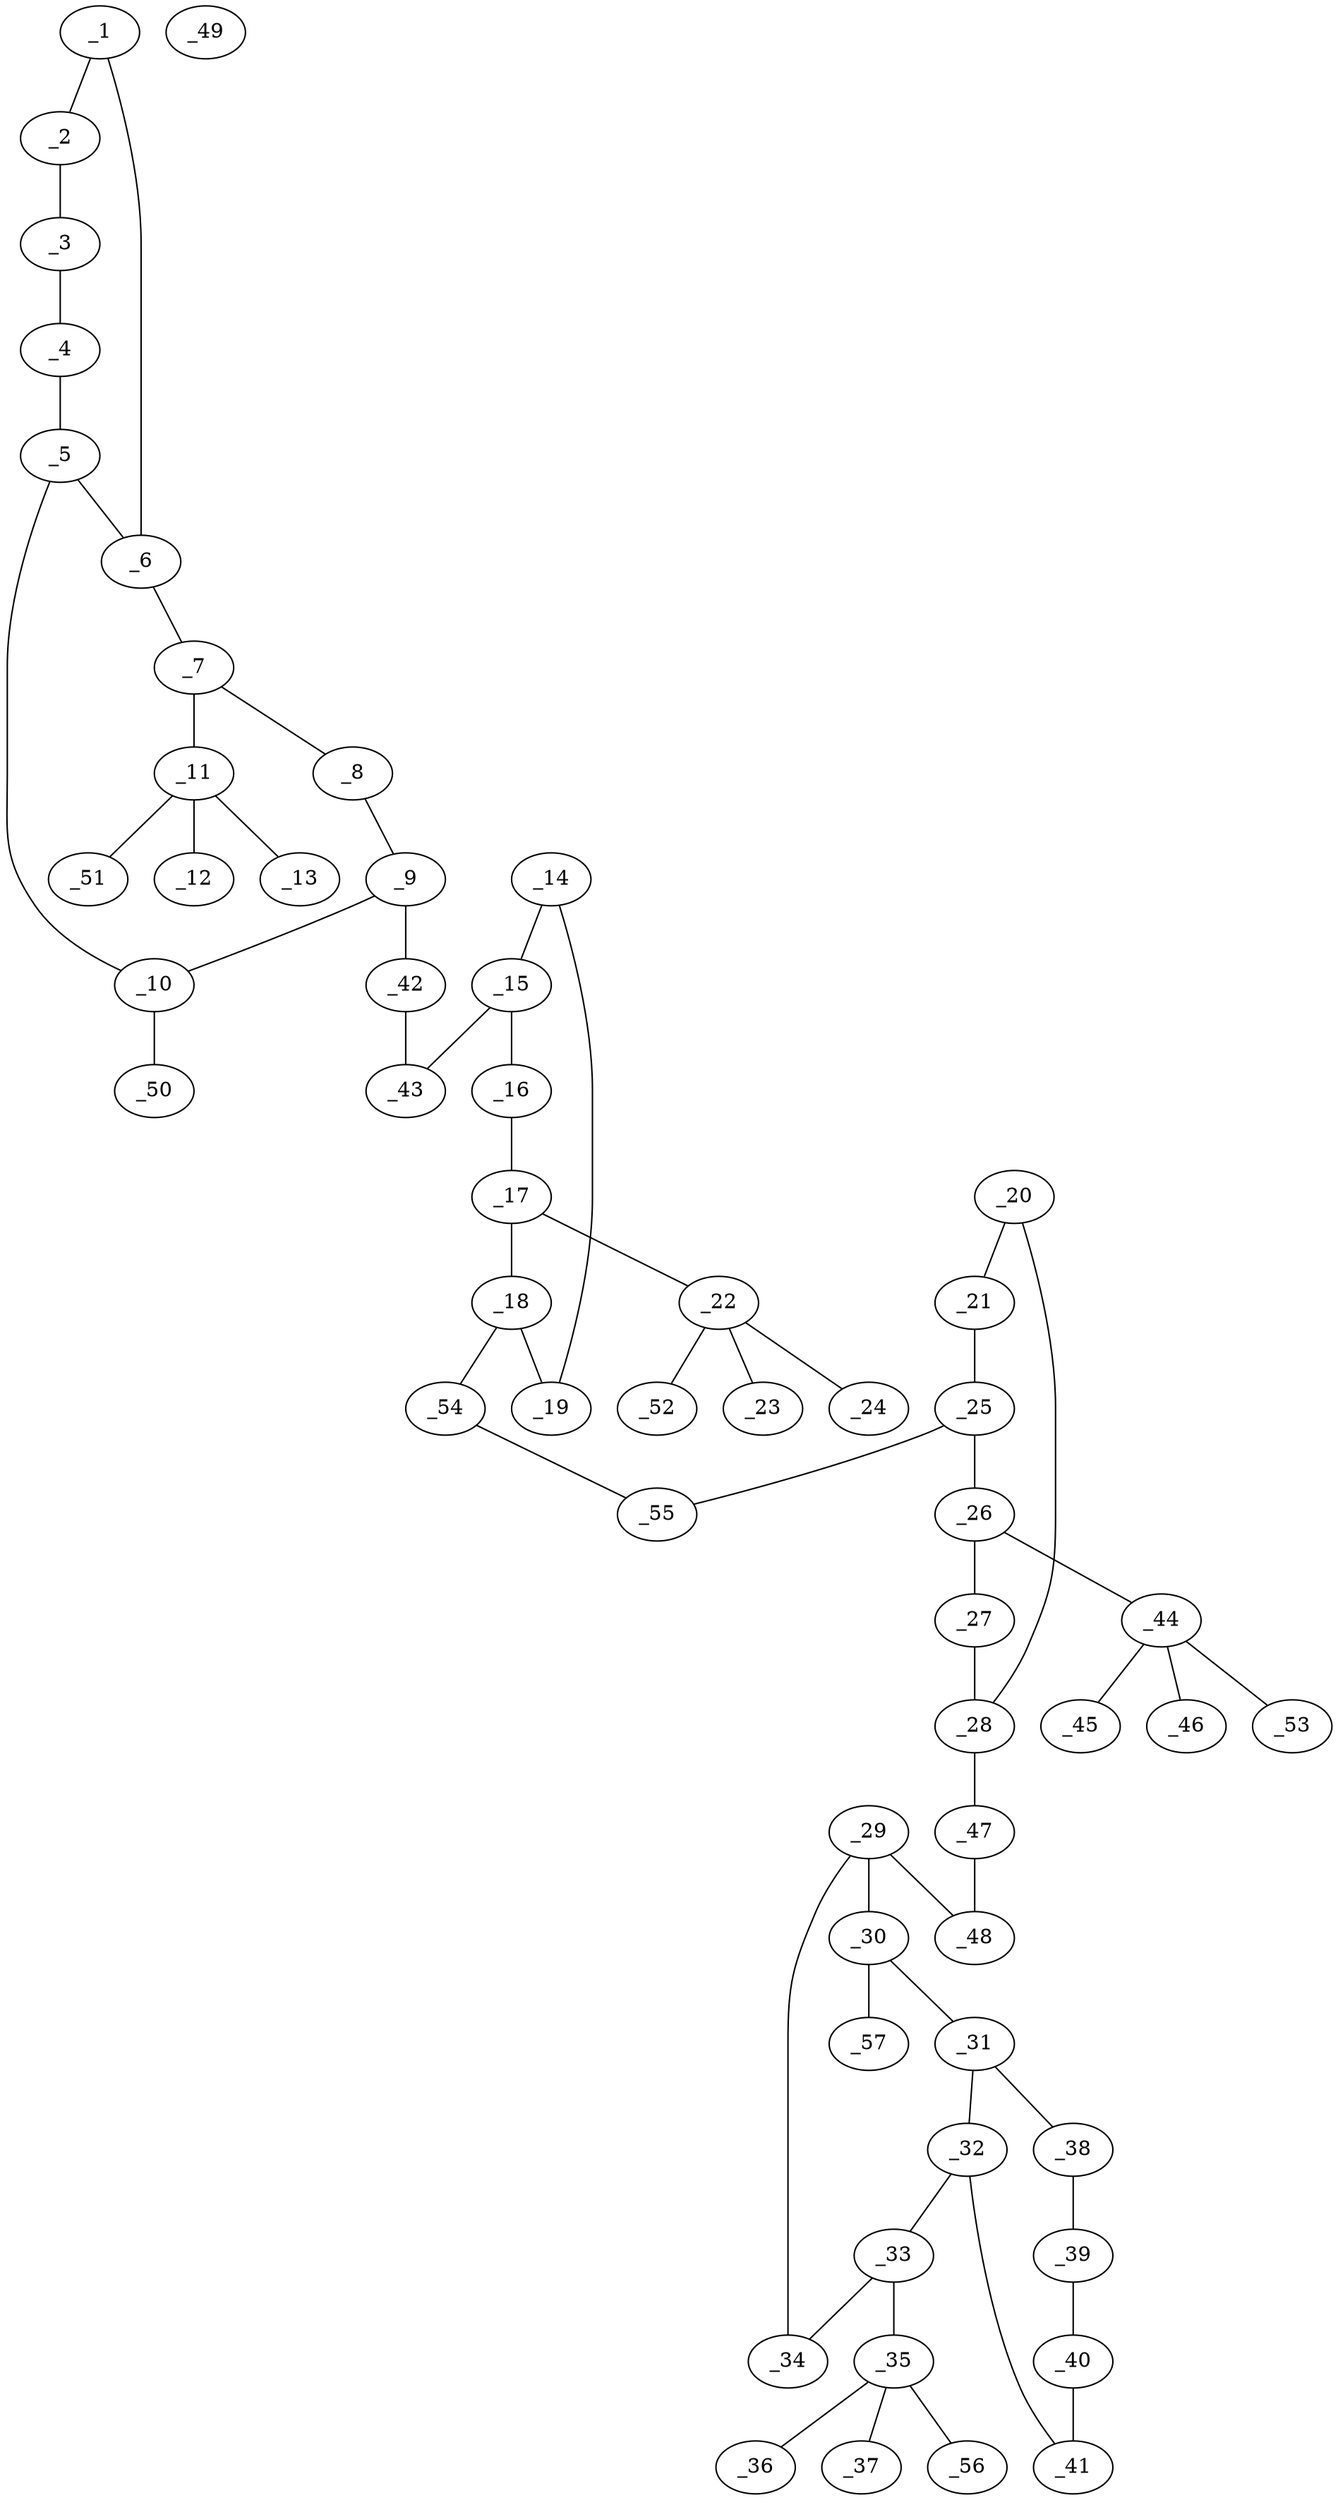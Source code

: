 graph molid638352 {
	_1	 [charge=0,
		chem=1,
		symbol="C  ",
		x="19.3205",
		y="-3.25"];
	_2	 [charge=0,
		chem=1,
		symbol="C  ",
		x="20.1865",
		y="-2.75"];
	_1 -- _2	 [valence=1];
	_6	 [charge=0,
		chem=1,
		symbol="C  ",
		x="18.4545",
		y="-2.75"];
	_1 -- _6	 [valence=2];
	_3	 [charge=0,
		chem=1,
		symbol="C  ",
		x="20.1865",
		y="-1.75"];
	_2 -- _3	 [valence=2];
	_4	 [charge=0,
		chem=4,
		symbol="N  ",
		x="19.3205",
		y="-1.25"];
	_3 -- _4	 [valence=1];
	_5	 [charge=0,
		chem=1,
		symbol="C  ",
		x="18.4545",
		y="-1.75"];
	_4 -- _5	 [valence=2];
	_5 -- _6	 [valence=1];
	_10	 [charge=0,
		chem=1,
		symbol="C  ",
		x="17.5884",
		y="-1.25"];
	_5 -- _10	 [valence=1];
	_7	 [charge=0,
		chem=1,
		symbol="C  ",
		x="17.5884",
		y="-3.25"];
	_6 -- _7	 [valence=1];
	_8	 [charge=0,
		chem=1,
		symbol="C  ",
		x="16.7224",
		y="-2.75"];
	_7 -- _8	 [valence=2];
	_11	 [charge=0,
		chem=5,
		symbol="S  ",
		x="17.5884",
		y="-4.25"];
	_7 -- _11	 [valence=1];
	_9	 [charge=0,
		chem=1,
		symbol="C  ",
		x="16.7224",
		y="-1.75"];
	_8 -- _9	 [valence=1];
	_9 -- _10	 [valence=2];
	_42	 [charge=0,
		chem=4,
		symbol="N  ",
		x="15.8564",
		y="-1.25"];
	_9 -- _42	 [valence=1];
	_50	 [charge=0,
		chem=2,
		symbol="O  ",
		x="17.5885",
		y="-0.25"];
	_10 -- _50	 [valence=1];
	_12	 [charge=0,
		chem=2,
		symbol="O  ",
		x="17.5884",
		y="-5.25"];
	_11 -- _12	 [valence=2];
	_13	 [charge=0,
		chem=2,
		symbol="O  ",
		x="18.5884",
		y="-4.25"];
	_11 -- _13	 [valence=2];
	_51	 [charge=0,
		chem=2,
		symbol="O  ",
		x="16.5884",
		y="-4.25"];
	_11 -- _51	 [valence=1];
	_14	 [charge=0,
		chem=1,
		symbol="C  ",
		x="13.2583",
		y="-1.75"];
	_15	 [charge=0,
		chem=1,
		symbol="C  ",
		x="14.1243",
		y="-1.25"];
	_14 -- _15	 [valence=2];
	_19	 [charge=0,
		chem=1,
		symbol="C  ",
		x="12.3923",
		y="-1.25"];
	_14 -- _19	 [valence=1];
	_16	 [charge=0,
		chem=1,
		symbol="C  ",
		x="14.1243",
		y="-0.25"];
	_15 -- _16	 [valence=1];
	_43	 [charge=0,
		chem=4,
		symbol="N  ",
		x="14.9904",
		y="-1.75"];
	_15 -- _43	 [valence=1];
	_17	 [charge=0,
		chem=1,
		symbol="C  ",
		x="13.2583",
		y="0.25"];
	_16 -- _17	 [valence=2];
	_18	 [charge=0,
		chem=1,
		symbol="C  ",
		x="12.3923",
		y="-0.25"];
	_17 -- _18	 [valence=1];
	_22	 [charge=0,
		chem=5,
		symbol="S  ",
		x="13.2583",
		y="1.25"];
	_17 -- _22	 [valence=1];
	_18 -- _19	 [valence=2];
	_54	 [charge=0,
		chem=1,
		symbol="C  ",
		x="11.5263",
		y="0.25"];
	_18 -- _54	 [valence=1];
	_20	 [charge=0,
		chem=1,
		symbol="C  ",
		x="8.0622",
		y="0.25"];
	_21	 [charge=0,
		chem=1,
		symbol="C  ",
		x="8.9282",
		y="-0.25"];
	_20 -- _21	 [valence=2];
	_28	 [charge=0,
		chem=1,
		symbol="C  ",
		x="8.0622",
		y="1.25"];
	_20 -- _28	 [valence=1];
	_25	 [charge=0,
		chem=1,
		symbol="C  ",
		x="9.7942",
		y="0.25"];
	_21 -- _25	 [valence=1];
	_23	 [charge=0,
		chem=2,
		symbol="O  ",
		x="13.2583",
		y="2.25"];
	_22 -- _23	 [valence=2];
	_24	 [charge=0,
		chem=2,
		symbol="O  ",
		x="12.2583",
		y="1.25"];
	_22 -- _24	 [valence=2];
	_52	 [charge=0,
		chem=2,
		symbol="O  ",
		x="14.2583",
		y="1.25"];
	_22 -- _52	 [valence=1];
	_26	 [charge=0,
		chem=1,
		symbol="C  ",
		x="9.7942",
		y="1.25"];
	_25 -- _26	 [valence=2];
	_55	 [charge=0,
		chem=1,
		symbol="C  ",
		x="10.6602",
		y="-0.25"];
	_25 -- _55	 [valence=1];
	_27	 [charge=0,
		chem=1,
		symbol="C  ",
		x="8.9282",
		y="1.75"];
	_26 -- _27	 [valence=1];
	_44	 [charge=0,
		chem=5,
		symbol="S  ",
		x="10.6603",
		y="1.75"];
	_26 -- _44	 [valence=1];
	_27 -- _28	 [valence=2];
	_47	 [charge=0,
		chem=4,
		symbol="N  ",
		x="7.1962",
		y="1.75"];
	_28 -- _47	 [valence=1];
	_29	 [charge=0,
		chem=1,
		symbol="C  ",
		x="5.4641",
		y="1.75"];
	_30	 [charge=0,
		chem=1,
		symbol="C  ",
		x="4.5981",
		y="1.25"];
	_29 -- _30	 [valence=1];
	_34	 [charge=0,
		chem=1,
		symbol="C  ",
		x="5.4641",
		y="2.75"];
	_29 -- _34	 [valence=2];
	_48	 [charge=0,
		chem=4,
		symbol="N  ",
		x="6.3301",
		y="1.25"];
	_29 -- _48	 [valence=1];
	_31	 [charge=0,
		chem=1,
		symbol="C  ",
		x="3.732",
		y="1.75"];
	_30 -- _31	 [valence=2];
	_57	 [charge=0,
		chem=2,
		symbol="O  ",
		x="4.5981",
		y="0.25"];
	_30 -- _57	 [valence=1];
	_32	 [charge=0,
		chem=1,
		symbol="C  ",
		x="3.7321",
		y="2.75"];
	_31 -- _32	 [valence=1];
	_38	 [charge=0,
		chem=4,
		symbol="N  ",
		x="2.866",
		y="1.25"];
	_31 -- _38	 [valence=1];
	_33	 [charge=0,
		chem=1,
		symbol="C  ",
		x="4.5981",
		y="3.25"];
	_32 -- _33	 [valence=2];
	_41	 [charge=0,
		chem=1,
		symbol="C  ",
		x="2.866",
		y="3.25"];
	_32 -- _41	 [valence=1];
	_33 -- _34	 [valence=1];
	_35	 [charge=0,
		chem=5,
		symbol="S  ",
		x="4.5981",
		y="4.25"];
	_33 -- _35	 [valence=1];
	_36	 [charge=0,
		chem=2,
		symbol="O  ",
		x="4.5981",
		y="5.25"];
	_35 -- _36	 [valence=2];
	_37	 [charge=0,
		chem=2,
		symbol="O  ",
		x="3.5981",
		y="4.25"];
	_35 -- _37	 [valence=2];
	_56	 [charge=0,
		chem=2,
		symbol="O  ",
		x="5.5981",
		y="4.25"];
	_35 -- _56	 [valence=1];
	_39	 [charge=0,
		chem=1,
		symbol="C  ",
		x=2,
		y="1.75"];
	_38 -- _39	 [valence=2];
	_40	 [charge=0,
		chem=1,
		symbol="C  ",
		x=2,
		y="2.75"];
	_39 -- _40	 [valence=1];
	_40 -- _41	 [valence=2];
	_42 -- _43	 [valence=2];
	_45	 [charge=0,
		chem=2,
		symbol="O  ",
		x="10.1603",
		y="2.616"];
	_44 -- _45	 [valence=2];
	_46	 [charge=0,
		chem=2,
		symbol="O  ",
		x="11.1603",
		y="0.884"];
	_44 -- _46	 [valence=2];
	_53	 [charge=0,
		chem=2,
		symbol="O  ",
		x="11.5263",
		y="2.25"];
	_44 -- _53	 [valence=1];
	_47 -- _48	 [valence=2];
	_49	 [charge=0,
		chem=29,
		symbol="Na ",
		x="22.1865",
		y=0];
	_54 -- _55	 [valence=2];
}
